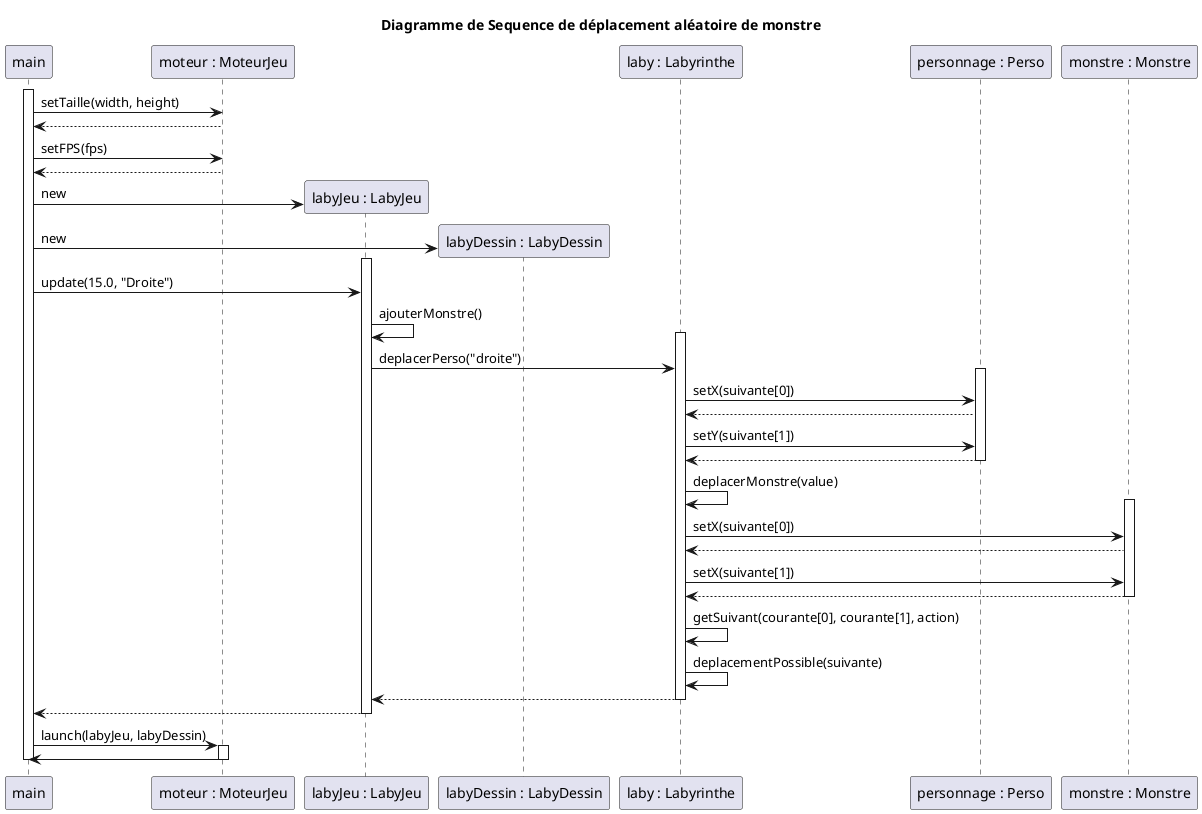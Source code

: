 @startuml

title Diagramme de Sequence de déplacement aléatoire de monstre

participant "main" as main
participant "moteur : MoteurJeu" as moteur
participant "labyJeu : LabyJeu" as labyJeu
participant "labyDessin : LabyDessin" as labyDessin
participant "laby : Labyrinthe" as laby
participant "personnage : Perso" as personnage
participant "monstre : Monstre" as monstre




activate main
    main -> moteur : setTaille(width, height)
    moteur --> main
    main -> moteur : setFPS(fps)
    moteur --> main
    create labyJeu
    main -> labyJeu : new
    create labyDessin
    main -> labyDessin : new

    activate labyJeu
        main -> labyJeu : update(15.0, "Droite")
        labyJeu -> labyJeu : ajouterMonstre()
        activate laby
            labyJeu -> laby : deplacerPerso("droite")
            activate personnage
                laby -> personnage : setX(suivante[0])
                personnage --> laby
                laby -> personnage : setY(suivante[1])
                personnage --> laby
            deactivate personnage
            laby -> laby : deplacerMonstre(value)
            activate monstre
                laby -> monstre : setX(suivante[0])
                monstre --> laby
                laby -> monstre : setX(suivante[1])
                monstre --> laby
            deactivate monstre
            laby -> laby : getSuivant(courante[0], courante[1], action)
            laby -> laby : deplacementPossible(suivante)
            laby --> labyJeu
        deactivate laby

    labyJeu --> main
    deactivate labyJeu

    main -> moteur : launch(labyJeu, labyDessin)
    activate moteur
    moteur -> main
    deactivate moteur

deactivate main

@enduml